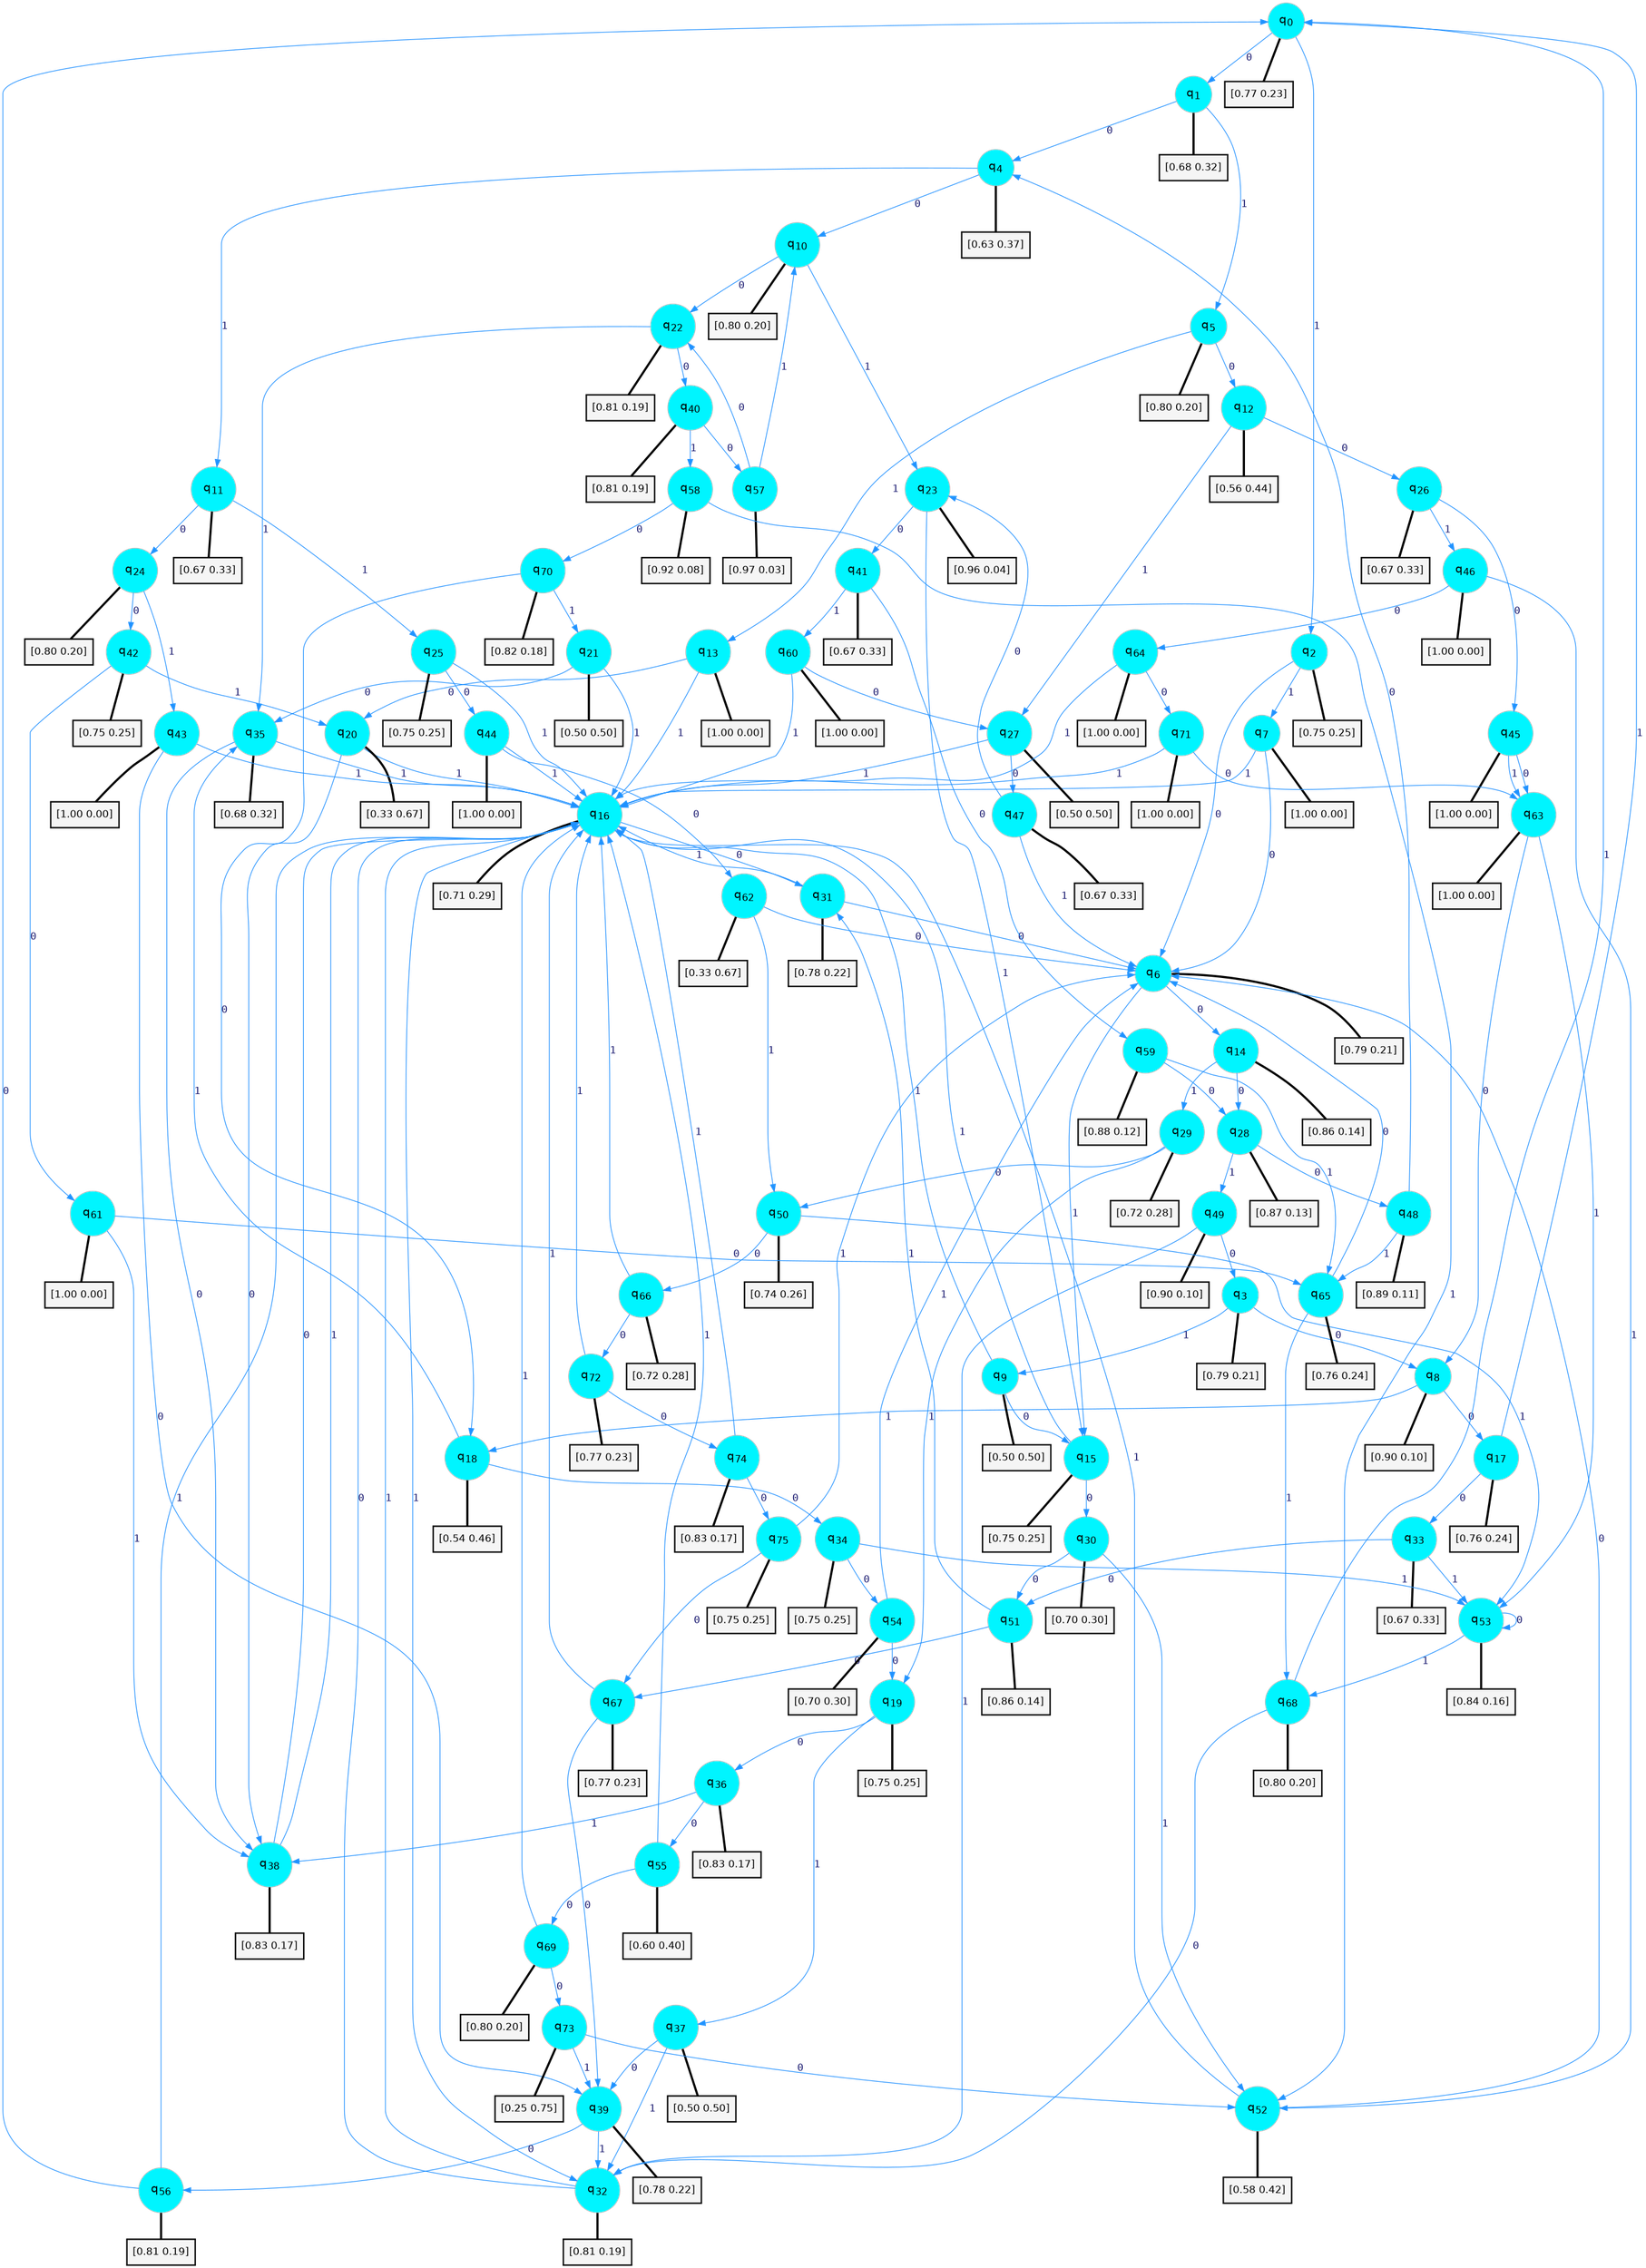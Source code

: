 digraph G {
graph [
bgcolor=transparent, dpi=300, rankdir=TD, size="40,25"];
node [
color=gray, fillcolor=turquoise1, fontcolor=black, fontname=Helvetica, fontsize=16, fontweight=bold, shape=circle, style=filled];
edge [
arrowsize=1, color=dodgerblue1, fontcolor=midnightblue, fontname=courier, fontweight=bold, penwidth=1, style=solid, weight=20];
0[label=<q<SUB>0</SUB>>];
1[label=<q<SUB>1</SUB>>];
2[label=<q<SUB>2</SUB>>];
3[label=<q<SUB>3</SUB>>];
4[label=<q<SUB>4</SUB>>];
5[label=<q<SUB>5</SUB>>];
6[label=<q<SUB>6</SUB>>];
7[label=<q<SUB>7</SUB>>];
8[label=<q<SUB>8</SUB>>];
9[label=<q<SUB>9</SUB>>];
10[label=<q<SUB>10</SUB>>];
11[label=<q<SUB>11</SUB>>];
12[label=<q<SUB>12</SUB>>];
13[label=<q<SUB>13</SUB>>];
14[label=<q<SUB>14</SUB>>];
15[label=<q<SUB>15</SUB>>];
16[label=<q<SUB>16</SUB>>];
17[label=<q<SUB>17</SUB>>];
18[label=<q<SUB>18</SUB>>];
19[label=<q<SUB>19</SUB>>];
20[label=<q<SUB>20</SUB>>];
21[label=<q<SUB>21</SUB>>];
22[label=<q<SUB>22</SUB>>];
23[label=<q<SUB>23</SUB>>];
24[label=<q<SUB>24</SUB>>];
25[label=<q<SUB>25</SUB>>];
26[label=<q<SUB>26</SUB>>];
27[label=<q<SUB>27</SUB>>];
28[label=<q<SUB>28</SUB>>];
29[label=<q<SUB>29</SUB>>];
30[label=<q<SUB>30</SUB>>];
31[label=<q<SUB>31</SUB>>];
32[label=<q<SUB>32</SUB>>];
33[label=<q<SUB>33</SUB>>];
34[label=<q<SUB>34</SUB>>];
35[label=<q<SUB>35</SUB>>];
36[label=<q<SUB>36</SUB>>];
37[label=<q<SUB>37</SUB>>];
38[label=<q<SUB>38</SUB>>];
39[label=<q<SUB>39</SUB>>];
40[label=<q<SUB>40</SUB>>];
41[label=<q<SUB>41</SUB>>];
42[label=<q<SUB>42</SUB>>];
43[label=<q<SUB>43</SUB>>];
44[label=<q<SUB>44</SUB>>];
45[label=<q<SUB>45</SUB>>];
46[label=<q<SUB>46</SUB>>];
47[label=<q<SUB>47</SUB>>];
48[label=<q<SUB>48</SUB>>];
49[label=<q<SUB>49</SUB>>];
50[label=<q<SUB>50</SUB>>];
51[label=<q<SUB>51</SUB>>];
52[label=<q<SUB>52</SUB>>];
53[label=<q<SUB>53</SUB>>];
54[label=<q<SUB>54</SUB>>];
55[label=<q<SUB>55</SUB>>];
56[label=<q<SUB>56</SUB>>];
57[label=<q<SUB>57</SUB>>];
58[label=<q<SUB>58</SUB>>];
59[label=<q<SUB>59</SUB>>];
60[label=<q<SUB>60</SUB>>];
61[label=<q<SUB>61</SUB>>];
62[label=<q<SUB>62</SUB>>];
63[label=<q<SUB>63</SUB>>];
64[label=<q<SUB>64</SUB>>];
65[label=<q<SUB>65</SUB>>];
66[label=<q<SUB>66</SUB>>];
67[label=<q<SUB>67</SUB>>];
68[label=<q<SUB>68</SUB>>];
69[label=<q<SUB>69</SUB>>];
70[label=<q<SUB>70</SUB>>];
71[label=<q<SUB>71</SUB>>];
72[label=<q<SUB>72</SUB>>];
73[label=<q<SUB>73</SUB>>];
74[label=<q<SUB>74</SUB>>];
75[label=<q<SUB>75</SUB>>];
76[label="[0.77 0.23]", shape=box,fontcolor=black, fontname=Helvetica, fontsize=14, penwidth=2, fillcolor=whitesmoke,color=black];
77[label="[0.68 0.32]", shape=box,fontcolor=black, fontname=Helvetica, fontsize=14, penwidth=2, fillcolor=whitesmoke,color=black];
78[label="[0.75 0.25]", shape=box,fontcolor=black, fontname=Helvetica, fontsize=14, penwidth=2, fillcolor=whitesmoke,color=black];
79[label="[0.79 0.21]", shape=box,fontcolor=black, fontname=Helvetica, fontsize=14, penwidth=2, fillcolor=whitesmoke,color=black];
80[label="[0.63 0.37]", shape=box,fontcolor=black, fontname=Helvetica, fontsize=14, penwidth=2, fillcolor=whitesmoke,color=black];
81[label="[0.80 0.20]", shape=box,fontcolor=black, fontname=Helvetica, fontsize=14, penwidth=2, fillcolor=whitesmoke,color=black];
82[label="[0.79 0.21]", shape=box,fontcolor=black, fontname=Helvetica, fontsize=14, penwidth=2, fillcolor=whitesmoke,color=black];
83[label="[1.00 0.00]", shape=box,fontcolor=black, fontname=Helvetica, fontsize=14, penwidth=2, fillcolor=whitesmoke,color=black];
84[label="[0.90 0.10]", shape=box,fontcolor=black, fontname=Helvetica, fontsize=14, penwidth=2, fillcolor=whitesmoke,color=black];
85[label="[0.50 0.50]", shape=box,fontcolor=black, fontname=Helvetica, fontsize=14, penwidth=2, fillcolor=whitesmoke,color=black];
86[label="[0.80 0.20]", shape=box,fontcolor=black, fontname=Helvetica, fontsize=14, penwidth=2, fillcolor=whitesmoke,color=black];
87[label="[0.67 0.33]", shape=box,fontcolor=black, fontname=Helvetica, fontsize=14, penwidth=2, fillcolor=whitesmoke,color=black];
88[label="[0.56 0.44]", shape=box,fontcolor=black, fontname=Helvetica, fontsize=14, penwidth=2, fillcolor=whitesmoke,color=black];
89[label="[1.00 0.00]", shape=box,fontcolor=black, fontname=Helvetica, fontsize=14, penwidth=2, fillcolor=whitesmoke,color=black];
90[label="[0.86 0.14]", shape=box,fontcolor=black, fontname=Helvetica, fontsize=14, penwidth=2, fillcolor=whitesmoke,color=black];
91[label="[0.75 0.25]", shape=box,fontcolor=black, fontname=Helvetica, fontsize=14, penwidth=2, fillcolor=whitesmoke,color=black];
92[label="[0.71 0.29]", shape=box,fontcolor=black, fontname=Helvetica, fontsize=14, penwidth=2, fillcolor=whitesmoke,color=black];
93[label="[0.76 0.24]", shape=box,fontcolor=black, fontname=Helvetica, fontsize=14, penwidth=2, fillcolor=whitesmoke,color=black];
94[label="[0.54 0.46]", shape=box,fontcolor=black, fontname=Helvetica, fontsize=14, penwidth=2, fillcolor=whitesmoke,color=black];
95[label="[0.75 0.25]", shape=box,fontcolor=black, fontname=Helvetica, fontsize=14, penwidth=2, fillcolor=whitesmoke,color=black];
96[label="[0.33 0.67]", shape=box,fontcolor=black, fontname=Helvetica, fontsize=14, penwidth=2, fillcolor=whitesmoke,color=black];
97[label="[0.50 0.50]", shape=box,fontcolor=black, fontname=Helvetica, fontsize=14, penwidth=2, fillcolor=whitesmoke,color=black];
98[label="[0.81 0.19]", shape=box,fontcolor=black, fontname=Helvetica, fontsize=14, penwidth=2, fillcolor=whitesmoke,color=black];
99[label="[0.96 0.04]", shape=box,fontcolor=black, fontname=Helvetica, fontsize=14, penwidth=2, fillcolor=whitesmoke,color=black];
100[label="[0.80 0.20]", shape=box,fontcolor=black, fontname=Helvetica, fontsize=14, penwidth=2, fillcolor=whitesmoke,color=black];
101[label="[0.75 0.25]", shape=box,fontcolor=black, fontname=Helvetica, fontsize=14, penwidth=2, fillcolor=whitesmoke,color=black];
102[label="[0.67 0.33]", shape=box,fontcolor=black, fontname=Helvetica, fontsize=14, penwidth=2, fillcolor=whitesmoke,color=black];
103[label="[0.50 0.50]", shape=box,fontcolor=black, fontname=Helvetica, fontsize=14, penwidth=2, fillcolor=whitesmoke,color=black];
104[label="[0.87 0.13]", shape=box,fontcolor=black, fontname=Helvetica, fontsize=14, penwidth=2, fillcolor=whitesmoke,color=black];
105[label="[0.72 0.28]", shape=box,fontcolor=black, fontname=Helvetica, fontsize=14, penwidth=2, fillcolor=whitesmoke,color=black];
106[label="[0.70 0.30]", shape=box,fontcolor=black, fontname=Helvetica, fontsize=14, penwidth=2, fillcolor=whitesmoke,color=black];
107[label="[0.78 0.22]", shape=box,fontcolor=black, fontname=Helvetica, fontsize=14, penwidth=2, fillcolor=whitesmoke,color=black];
108[label="[0.81 0.19]", shape=box,fontcolor=black, fontname=Helvetica, fontsize=14, penwidth=2, fillcolor=whitesmoke,color=black];
109[label="[0.67 0.33]", shape=box,fontcolor=black, fontname=Helvetica, fontsize=14, penwidth=2, fillcolor=whitesmoke,color=black];
110[label="[0.75 0.25]", shape=box,fontcolor=black, fontname=Helvetica, fontsize=14, penwidth=2, fillcolor=whitesmoke,color=black];
111[label="[0.68 0.32]", shape=box,fontcolor=black, fontname=Helvetica, fontsize=14, penwidth=2, fillcolor=whitesmoke,color=black];
112[label="[0.83 0.17]", shape=box,fontcolor=black, fontname=Helvetica, fontsize=14, penwidth=2, fillcolor=whitesmoke,color=black];
113[label="[0.50 0.50]", shape=box,fontcolor=black, fontname=Helvetica, fontsize=14, penwidth=2, fillcolor=whitesmoke,color=black];
114[label="[0.83 0.17]", shape=box,fontcolor=black, fontname=Helvetica, fontsize=14, penwidth=2, fillcolor=whitesmoke,color=black];
115[label="[0.78 0.22]", shape=box,fontcolor=black, fontname=Helvetica, fontsize=14, penwidth=2, fillcolor=whitesmoke,color=black];
116[label="[0.81 0.19]", shape=box,fontcolor=black, fontname=Helvetica, fontsize=14, penwidth=2, fillcolor=whitesmoke,color=black];
117[label="[0.67 0.33]", shape=box,fontcolor=black, fontname=Helvetica, fontsize=14, penwidth=2, fillcolor=whitesmoke,color=black];
118[label="[0.75 0.25]", shape=box,fontcolor=black, fontname=Helvetica, fontsize=14, penwidth=2, fillcolor=whitesmoke,color=black];
119[label="[1.00 0.00]", shape=box,fontcolor=black, fontname=Helvetica, fontsize=14, penwidth=2, fillcolor=whitesmoke,color=black];
120[label="[1.00 0.00]", shape=box,fontcolor=black, fontname=Helvetica, fontsize=14, penwidth=2, fillcolor=whitesmoke,color=black];
121[label="[1.00 0.00]", shape=box,fontcolor=black, fontname=Helvetica, fontsize=14, penwidth=2, fillcolor=whitesmoke,color=black];
122[label="[1.00 0.00]", shape=box,fontcolor=black, fontname=Helvetica, fontsize=14, penwidth=2, fillcolor=whitesmoke,color=black];
123[label="[0.67 0.33]", shape=box,fontcolor=black, fontname=Helvetica, fontsize=14, penwidth=2, fillcolor=whitesmoke,color=black];
124[label="[0.89 0.11]", shape=box,fontcolor=black, fontname=Helvetica, fontsize=14, penwidth=2, fillcolor=whitesmoke,color=black];
125[label="[0.90 0.10]", shape=box,fontcolor=black, fontname=Helvetica, fontsize=14, penwidth=2, fillcolor=whitesmoke,color=black];
126[label="[0.74 0.26]", shape=box,fontcolor=black, fontname=Helvetica, fontsize=14, penwidth=2, fillcolor=whitesmoke,color=black];
127[label="[0.86 0.14]", shape=box,fontcolor=black, fontname=Helvetica, fontsize=14, penwidth=2, fillcolor=whitesmoke,color=black];
128[label="[0.58 0.42]", shape=box,fontcolor=black, fontname=Helvetica, fontsize=14, penwidth=2, fillcolor=whitesmoke,color=black];
129[label="[0.84 0.16]", shape=box,fontcolor=black, fontname=Helvetica, fontsize=14, penwidth=2, fillcolor=whitesmoke,color=black];
130[label="[0.70 0.30]", shape=box,fontcolor=black, fontname=Helvetica, fontsize=14, penwidth=2, fillcolor=whitesmoke,color=black];
131[label="[0.60 0.40]", shape=box,fontcolor=black, fontname=Helvetica, fontsize=14, penwidth=2, fillcolor=whitesmoke,color=black];
132[label="[0.81 0.19]", shape=box,fontcolor=black, fontname=Helvetica, fontsize=14, penwidth=2, fillcolor=whitesmoke,color=black];
133[label="[0.97 0.03]", shape=box,fontcolor=black, fontname=Helvetica, fontsize=14, penwidth=2, fillcolor=whitesmoke,color=black];
134[label="[0.92 0.08]", shape=box,fontcolor=black, fontname=Helvetica, fontsize=14, penwidth=2, fillcolor=whitesmoke,color=black];
135[label="[0.88 0.12]", shape=box,fontcolor=black, fontname=Helvetica, fontsize=14, penwidth=2, fillcolor=whitesmoke,color=black];
136[label="[1.00 0.00]", shape=box,fontcolor=black, fontname=Helvetica, fontsize=14, penwidth=2, fillcolor=whitesmoke,color=black];
137[label="[1.00 0.00]", shape=box,fontcolor=black, fontname=Helvetica, fontsize=14, penwidth=2, fillcolor=whitesmoke,color=black];
138[label="[0.33 0.67]", shape=box,fontcolor=black, fontname=Helvetica, fontsize=14, penwidth=2, fillcolor=whitesmoke,color=black];
139[label="[1.00 0.00]", shape=box,fontcolor=black, fontname=Helvetica, fontsize=14, penwidth=2, fillcolor=whitesmoke,color=black];
140[label="[1.00 0.00]", shape=box,fontcolor=black, fontname=Helvetica, fontsize=14, penwidth=2, fillcolor=whitesmoke,color=black];
141[label="[0.76 0.24]", shape=box,fontcolor=black, fontname=Helvetica, fontsize=14, penwidth=2, fillcolor=whitesmoke,color=black];
142[label="[0.72 0.28]", shape=box,fontcolor=black, fontname=Helvetica, fontsize=14, penwidth=2, fillcolor=whitesmoke,color=black];
143[label="[0.77 0.23]", shape=box,fontcolor=black, fontname=Helvetica, fontsize=14, penwidth=2, fillcolor=whitesmoke,color=black];
144[label="[0.80 0.20]", shape=box,fontcolor=black, fontname=Helvetica, fontsize=14, penwidth=2, fillcolor=whitesmoke,color=black];
145[label="[0.80 0.20]", shape=box,fontcolor=black, fontname=Helvetica, fontsize=14, penwidth=2, fillcolor=whitesmoke,color=black];
146[label="[0.82 0.18]", shape=box,fontcolor=black, fontname=Helvetica, fontsize=14, penwidth=2, fillcolor=whitesmoke,color=black];
147[label="[1.00 0.00]", shape=box,fontcolor=black, fontname=Helvetica, fontsize=14, penwidth=2, fillcolor=whitesmoke,color=black];
148[label="[0.77 0.23]", shape=box,fontcolor=black, fontname=Helvetica, fontsize=14, penwidth=2, fillcolor=whitesmoke,color=black];
149[label="[0.25 0.75]", shape=box,fontcolor=black, fontname=Helvetica, fontsize=14, penwidth=2, fillcolor=whitesmoke,color=black];
150[label="[0.83 0.17]", shape=box,fontcolor=black, fontname=Helvetica, fontsize=14, penwidth=2, fillcolor=whitesmoke,color=black];
151[label="[0.75 0.25]", shape=box,fontcolor=black, fontname=Helvetica, fontsize=14, penwidth=2, fillcolor=whitesmoke,color=black];
0->1 [label=0];
0->2 [label=1];
0->76 [arrowhead=none, penwidth=3,color=black];
1->4 [label=0];
1->5 [label=1];
1->77 [arrowhead=none, penwidth=3,color=black];
2->6 [label=0];
2->7 [label=1];
2->78 [arrowhead=none, penwidth=3,color=black];
3->8 [label=0];
3->9 [label=1];
3->79 [arrowhead=none, penwidth=3,color=black];
4->10 [label=0];
4->11 [label=1];
4->80 [arrowhead=none, penwidth=3,color=black];
5->12 [label=0];
5->13 [label=1];
5->81 [arrowhead=none, penwidth=3,color=black];
6->14 [label=0];
6->15 [label=1];
6->82 [arrowhead=none, penwidth=3,color=black];
7->6 [label=0];
7->16 [label=1];
7->83 [arrowhead=none, penwidth=3,color=black];
8->17 [label=0];
8->18 [label=1];
8->84 [arrowhead=none, penwidth=3,color=black];
9->15 [label=0];
9->16 [label=1];
9->85 [arrowhead=none, penwidth=3,color=black];
10->22 [label=0];
10->23 [label=1];
10->86 [arrowhead=none, penwidth=3,color=black];
11->24 [label=0];
11->25 [label=1];
11->87 [arrowhead=none, penwidth=3,color=black];
12->26 [label=0];
12->27 [label=1];
12->88 [arrowhead=none, penwidth=3,color=black];
13->20 [label=0];
13->16 [label=1];
13->89 [arrowhead=none, penwidth=3,color=black];
14->28 [label=0];
14->29 [label=1];
14->90 [arrowhead=none, penwidth=3,color=black];
15->30 [label=0];
15->16 [label=1];
15->91 [arrowhead=none, penwidth=3,color=black];
16->31 [label=0];
16->32 [label=1];
16->92 [arrowhead=none, penwidth=3,color=black];
17->33 [label=0];
17->0 [label=1];
17->93 [arrowhead=none, penwidth=3,color=black];
18->34 [label=0];
18->35 [label=1];
18->94 [arrowhead=none, penwidth=3,color=black];
19->36 [label=0];
19->37 [label=1];
19->95 [arrowhead=none, penwidth=3,color=black];
20->38 [label=0];
20->16 [label=1];
20->96 [arrowhead=none, penwidth=3,color=black];
21->35 [label=0];
21->16 [label=1];
21->97 [arrowhead=none, penwidth=3,color=black];
22->40 [label=0];
22->35 [label=1];
22->98 [arrowhead=none, penwidth=3,color=black];
23->41 [label=0];
23->15 [label=1];
23->99 [arrowhead=none, penwidth=3,color=black];
24->42 [label=0];
24->43 [label=1];
24->100 [arrowhead=none, penwidth=3,color=black];
25->44 [label=0];
25->16 [label=1];
25->101 [arrowhead=none, penwidth=3,color=black];
26->45 [label=0];
26->46 [label=1];
26->102 [arrowhead=none, penwidth=3,color=black];
27->47 [label=0];
27->16 [label=1];
27->103 [arrowhead=none, penwidth=3,color=black];
28->48 [label=0];
28->49 [label=1];
28->104 [arrowhead=none, penwidth=3,color=black];
29->50 [label=0];
29->19 [label=1];
29->105 [arrowhead=none, penwidth=3,color=black];
30->51 [label=0];
30->52 [label=1];
30->106 [arrowhead=none, penwidth=3,color=black];
31->6 [label=0];
31->16 [label=1];
31->107 [arrowhead=none, penwidth=3,color=black];
32->16 [label=0];
32->16 [label=1];
32->108 [arrowhead=none, penwidth=3,color=black];
33->51 [label=0];
33->53 [label=1];
33->109 [arrowhead=none, penwidth=3,color=black];
34->54 [label=0];
34->53 [label=1];
34->110 [arrowhead=none, penwidth=3,color=black];
35->38 [label=0];
35->16 [label=1];
35->111 [arrowhead=none, penwidth=3,color=black];
36->55 [label=0];
36->38 [label=1];
36->112 [arrowhead=none, penwidth=3,color=black];
37->39 [label=0];
37->32 [label=1];
37->113 [arrowhead=none, penwidth=3,color=black];
38->16 [label=0];
38->16 [label=1];
38->114 [arrowhead=none, penwidth=3,color=black];
39->56 [label=0];
39->32 [label=1];
39->115 [arrowhead=none, penwidth=3,color=black];
40->57 [label=0];
40->58 [label=1];
40->116 [arrowhead=none, penwidth=3,color=black];
41->59 [label=0];
41->60 [label=1];
41->117 [arrowhead=none, penwidth=3,color=black];
42->61 [label=0];
42->20 [label=1];
42->118 [arrowhead=none, penwidth=3,color=black];
43->39 [label=0];
43->16 [label=1];
43->119 [arrowhead=none, penwidth=3,color=black];
44->62 [label=0];
44->16 [label=1];
44->120 [arrowhead=none, penwidth=3,color=black];
45->63 [label=0];
45->63 [label=1];
45->121 [arrowhead=none, penwidth=3,color=black];
46->64 [label=0];
46->52 [label=1];
46->122 [arrowhead=none, penwidth=3,color=black];
47->23 [label=0];
47->6 [label=1];
47->123 [arrowhead=none, penwidth=3,color=black];
48->4 [label=0];
48->65 [label=1];
48->124 [arrowhead=none, penwidth=3,color=black];
49->3 [label=0];
49->32 [label=1];
49->125 [arrowhead=none, penwidth=3,color=black];
50->66 [label=0];
50->53 [label=1];
50->126 [arrowhead=none, penwidth=3,color=black];
51->67 [label=0];
51->31 [label=1];
51->127 [arrowhead=none, penwidth=3,color=black];
52->6 [label=0];
52->16 [label=1];
52->128 [arrowhead=none, penwidth=3,color=black];
53->53 [label=0];
53->68 [label=1];
53->129 [arrowhead=none, penwidth=3,color=black];
54->19 [label=0];
54->6 [label=1];
54->130 [arrowhead=none, penwidth=3,color=black];
55->69 [label=0];
55->16 [label=1];
55->131 [arrowhead=none, penwidth=3,color=black];
56->0 [label=0];
56->16 [label=1];
56->132 [arrowhead=none, penwidth=3,color=black];
57->22 [label=0];
57->10 [label=1];
57->133 [arrowhead=none, penwidth=3,color=black];
58->70 [label=0];
58->52 [label=1];
58->134 [arrowhead=none, penwidth=3,color=black];
59->28 [label=0];
59->65 [label=1];
59->135 [arrowhead=none, penwidth=3,color=black];
60->27 [label=0];
60->16 [label=1];
60->136 [arrowhead=none, penwidth=3,color=black];
61->65 [label=0];
61->38 [label=1];
61->137 [arrowhead=none, penwidth=3,color=black];
62->6 [label=0];
62->50 [label=1];
62->138 [arrowhead=none, penwidth=3,color=black];
63->8 [label=0];
63->53 [label=1];
63->139 [arrowhead=none, penwidth=3,color=black];
64->71 [label=0];
64->16 [label=1];
64->140 [arrowhead=none, penwidth=3,color=black];
65->6 [label=0];
65->68 [label=1];
65->141 [arrowhead=none, penwidth=3,color=black];
66->72 [label=0];
66->16 [label=1];
66->142 [arrowhead=none, penwidth=3,color=black];
67->39 [label=0];
67->16 [label=1];
67->143 [arrowhead=none, penwidth=3,color=black];
68->32 [label=0];
68->0 [label=1];
68->144 [arrowhead=none, penwidth=3,color=black];
69->73 [label=0];
69->16 [label=1];
69->145 [arrowhead=none, penwidth=3,color=black];
70->18 [label=0];
70->21 [label=1];
70->146 [arrowhead=none, penwidth=3,color=black];
71->63 [label=0];
71->16 [label=1];
71->147 [arrowhead=none, penwidth=3,color=black];
72->74 [label=0];
72->16 [label=1];
72->148 [arrowhead=none, penwidth=3,color=black];
73->52 [label=0];
73->39 [label=1];
73->149 [arrowhead=none, penwidth=3,color=black];
74->75 [label=0];
74->16 [label=1];
74->150 [arrowhead=none, penwidth=3,color=black];
75->67 [label=0];
75->6 [label=1];
75->151 [arrowhead=none, penwidth=3,color=black];
}
